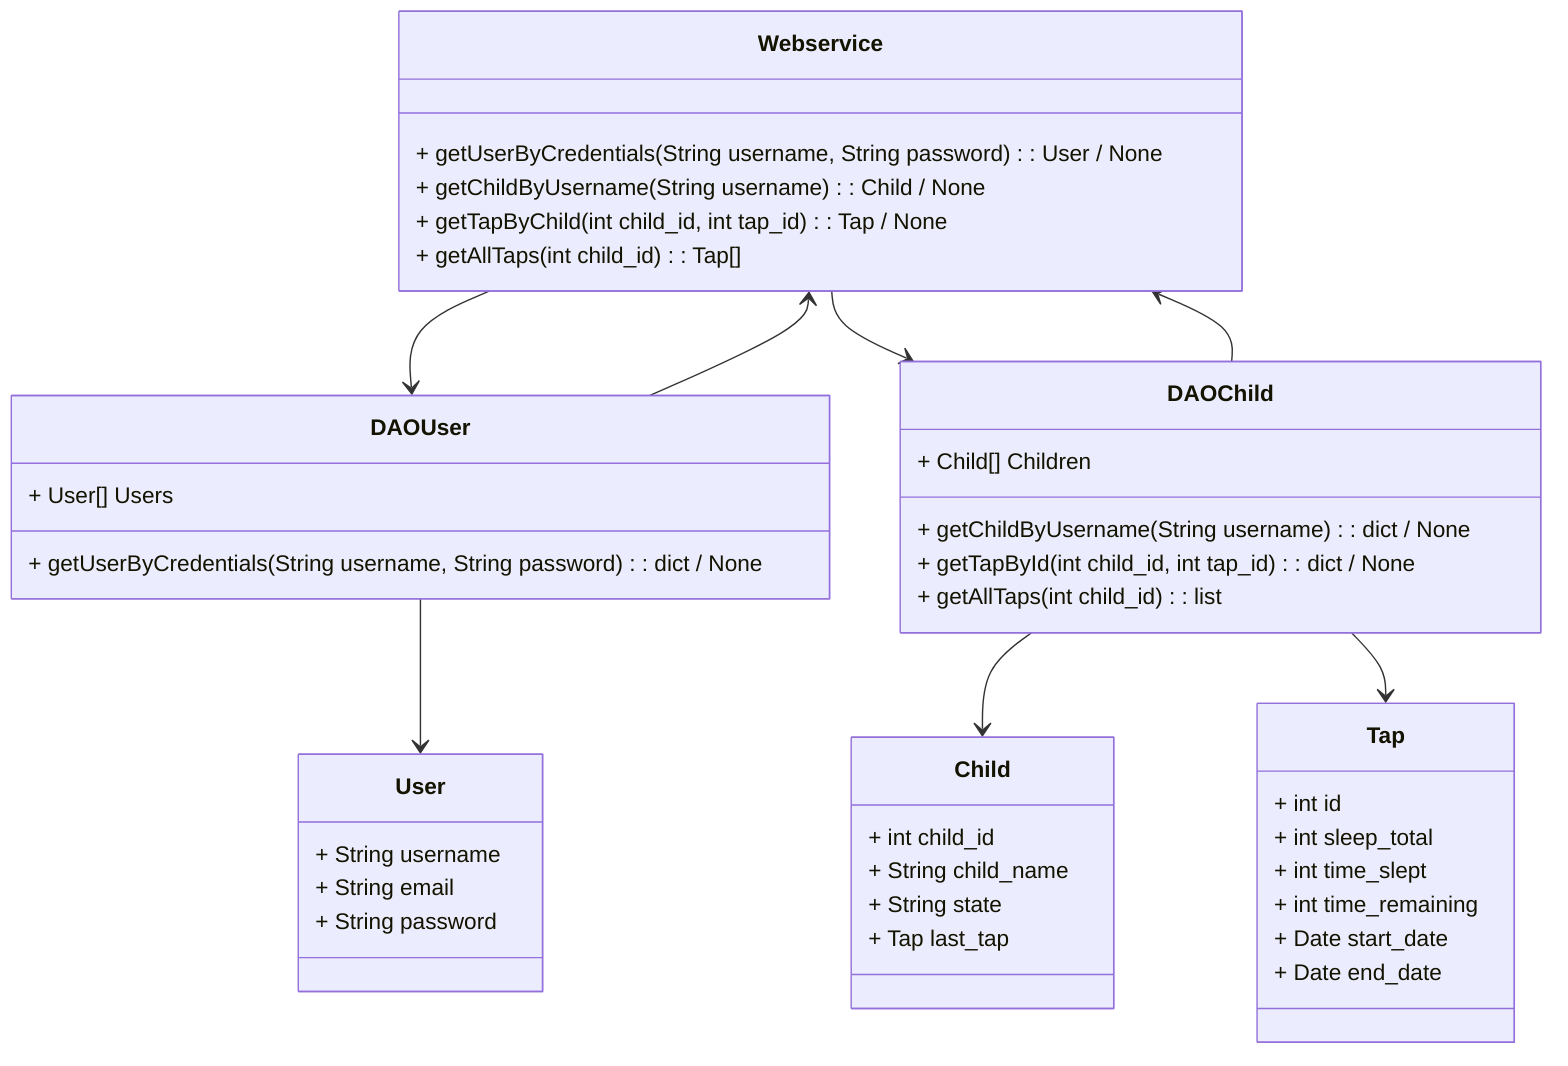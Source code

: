 classDiagram
    class Webservice {
        + getUserByCredentials(String username, String password): User / None
        + getChildByUsername(String username): Child / None
        + getTapByChild(int child_id, int tap_id): Tap / None
        + getAllTaps(int child_id): Tap[]
    }

    class DAOUser {
        + User[] Users
        + getUserByCredentials(String username, String password): dict / None
    }

    class User {
        + String username
        + String email
        + String password
    }

    class DAOChild {
        + Child[] Children
        + getChildByUsername(String username): dict / None
        + getTapById(int child_id, int tap_id): dict / None
        + getAllTaps(int child_id): list
    }

    class Child {
        + int child_id
        + String child_name
        + String state
        + Tap last_tap
    }

    class Tap {
        + int id
        + int sleep_total
        + int time_slept
        + int time_remaining
        + Date start_date
        + Date end_date
    }

    Webservice --> DAOUser
    DAOUser --> User
    DAOUser --> Webservice
    Webservice --> DAOChild
    DAOChild --> Child 
    DAOChild --> Webservice
    DAOChild --> Tap